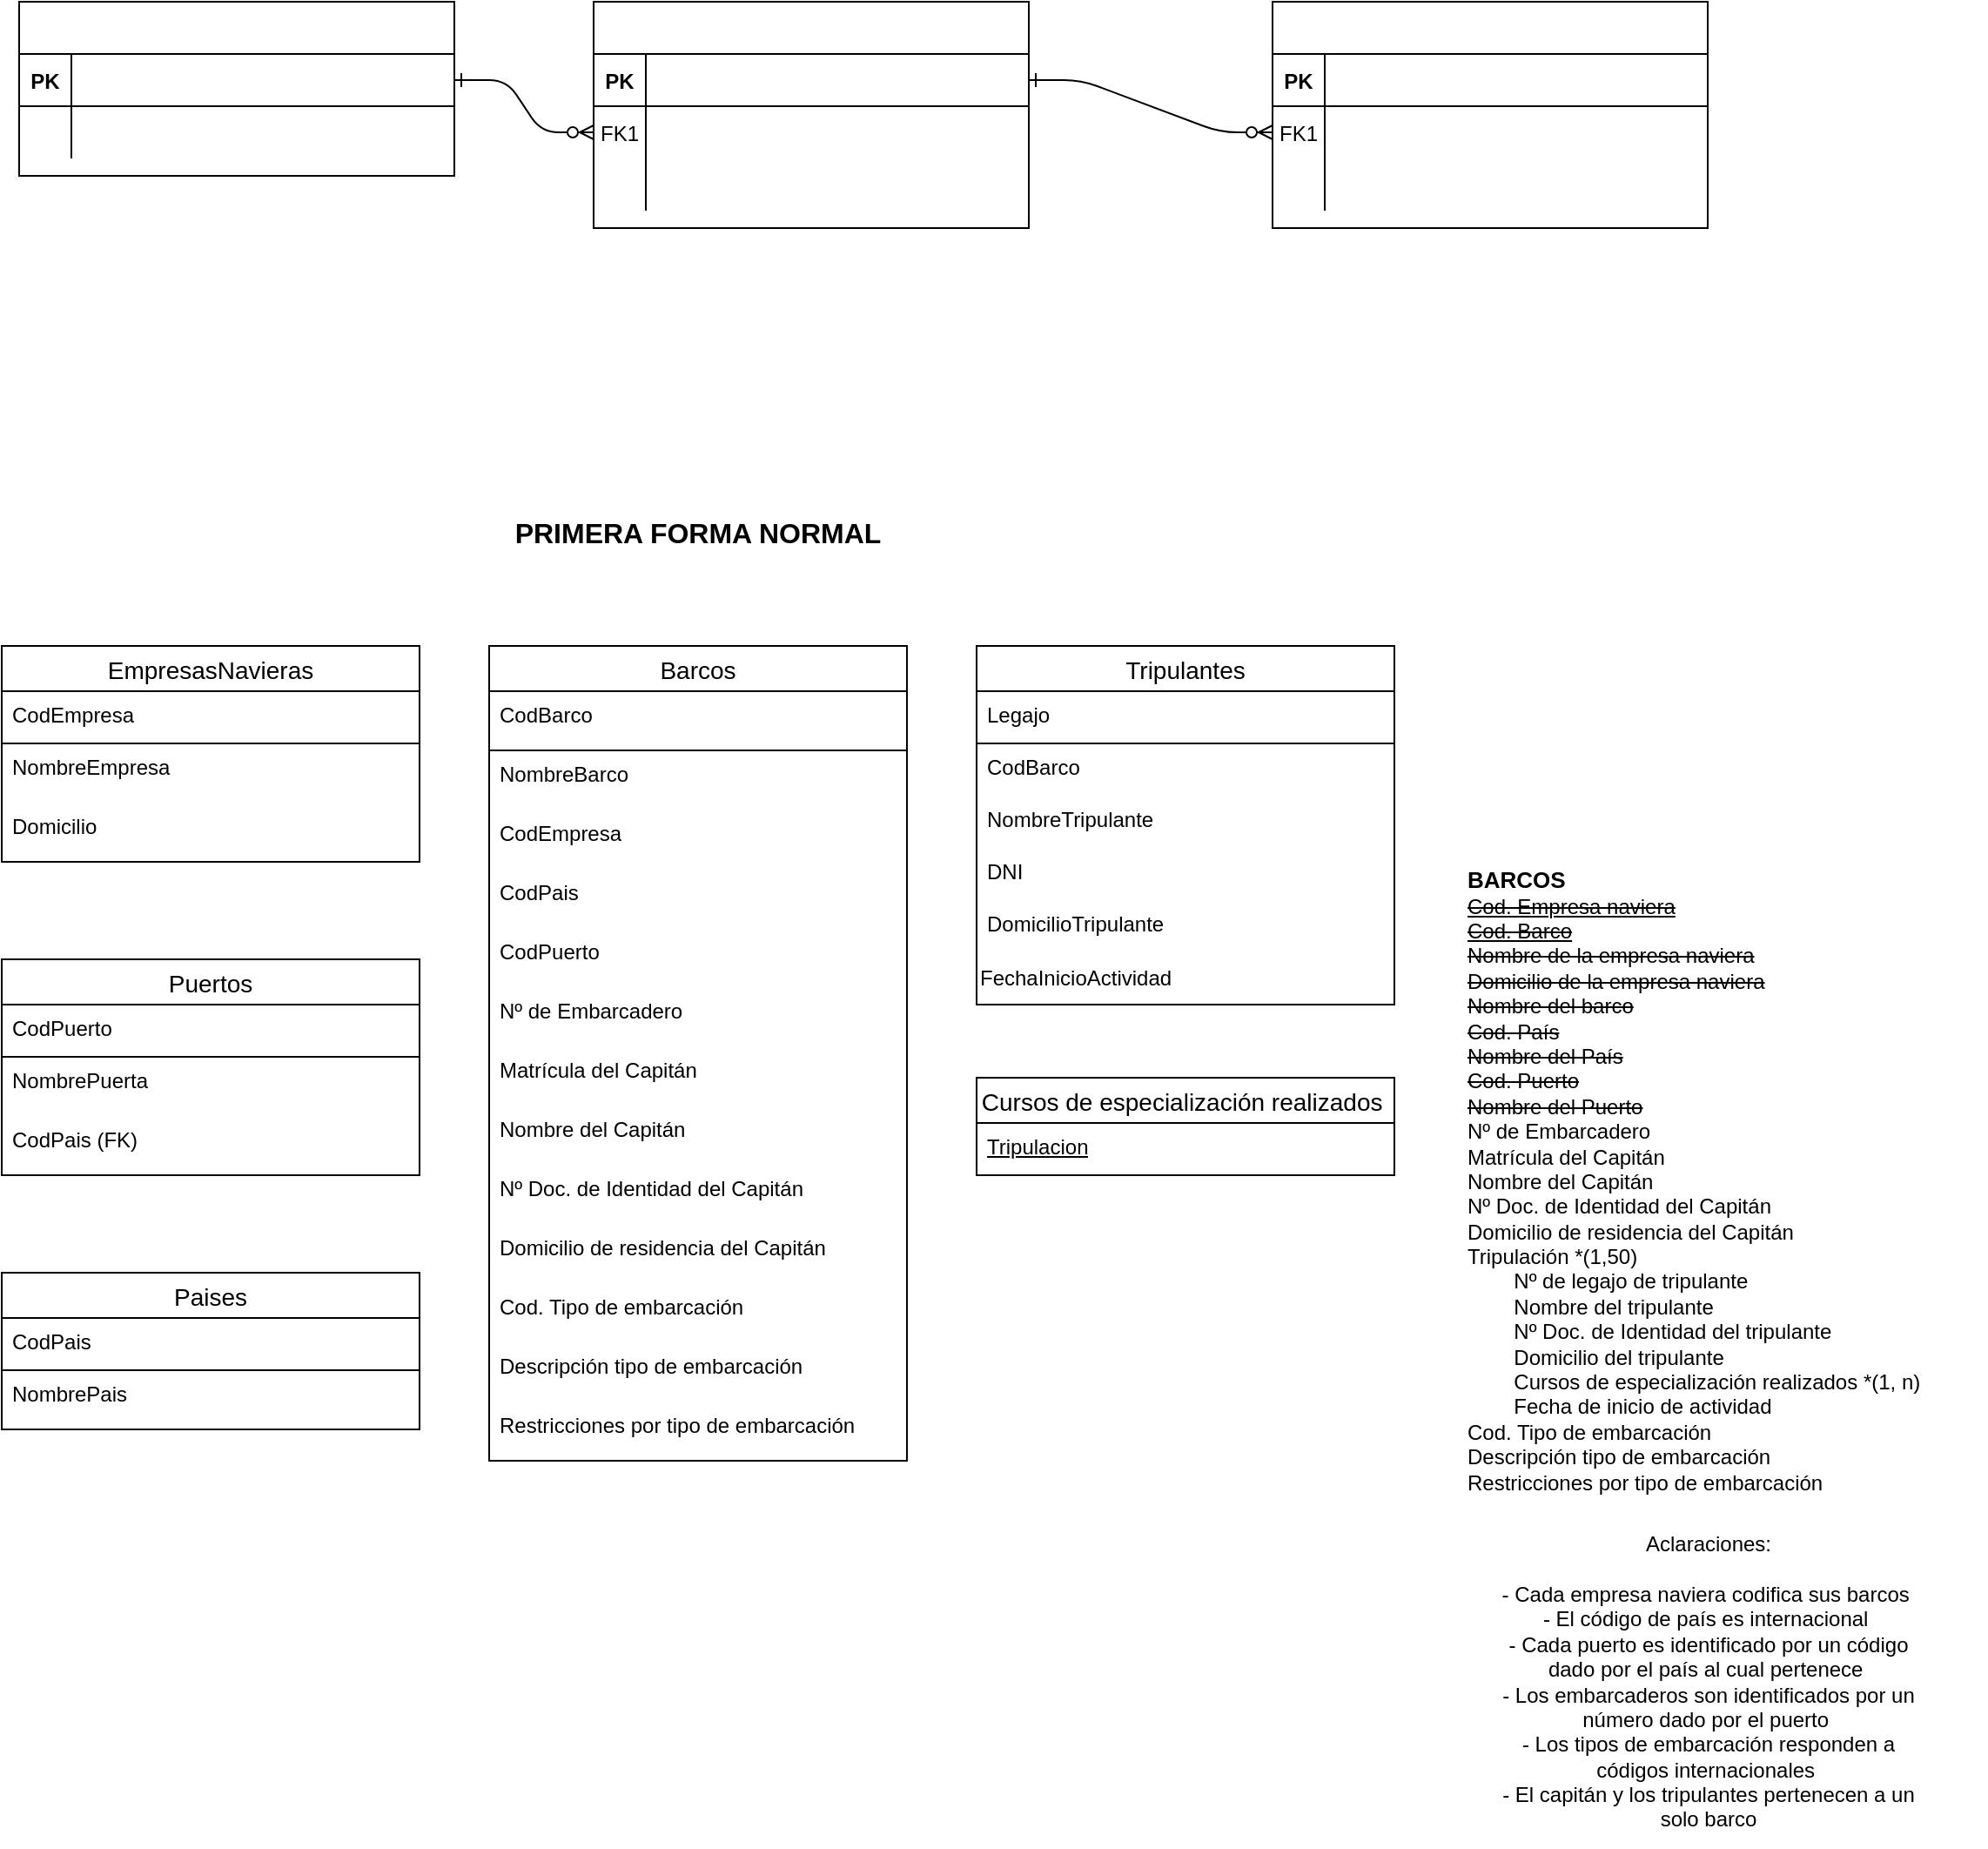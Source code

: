 <mxfile version="24.6.2" type="github">
  <diagram id="R2lEEEUBdFMjLlhIrx00" name="Page-1">
    <mxGraphModel dx="1858" dy="419" grid="1" gridSize="10" guides="1" tooltips="1" connect="1" arrows="1" fold="1" page="1" pageScale="1" pageWidth="850" pageHeight="1100" math="0" shadow="0" extFonts="Permanent Marker^https://fonts.googleapis.com/css?family=Permanent+Marker">
      <root>
        <mxCell id="0" />
        <mxCell id="1" parent="0" />
        <mxCell id="C-vyLk0tnHw3VtMMgP7b-1" value="" style="edgeStyle=entityRelationEdgeStyle;endArrow=ERzeroToMany;startArrow=ERone;endFill=1;startFill=0;" parent="1" source="C-vyLk0tnHw3VtMMgP7b-24" target="C-vyLk0tnHw3VtMMgP7b-6" edge="1">
          <mxGeometry width="100" height="100" relative="1" as="geometry">
            <mxPoint x="-90" y="670" as="sourcePoint" />
            <mxPoint x="10" y="570" as="targetPoint" />
          </mxGeometry>
        </mxCell>
        <mxCell id="C-vyLk0tnHw3VtMMgP7b-12" value="" style="edgeStyle=entityRelationEdgeStyle;endArrow=ERzeroToMany;startArrow=ERone;endFill=1;startFill=0;" parent="1" source="C-vyLk0tnHw3VtMMgP7b-3" target="C-vyLk0tnHw3VtMMgP7b-17" edge="1">
          <mxGeometry width="100" height="100" relative="1" as="geometry">
            <mxPoint x="400" y="180" as="sourcePoint" />
            <mxPoint x="460" y="205" as="targetPoint" />
          </mxGeometry>
        </mxCell>
        <mxCell id="C-vyLk0tnHw3VtMMgP7b-2" value="" style="shape=table;startSize=30;container=1;collapsible=1;childLayout=tableLayout;fixedRows=1;rowLines=0;fontStyle=1;align=center;resizeLast=1;" parent="1" vertex="1">
          <mxGeometry x="20" y="70" width="250" height="130" as="geometry" />
        </mxCell>
        <mxCell id="C-vyLk0tnHw3VtMMgP7b-3" value="" style="shape=partialRectangle;collapsible=0;dropTarget=0;pointerEvents=0;fillColor=none;points=[[0,0.5],[1,0.5]];portConstraint=eastwest;top=0;left=0;right=0;bottom=1;" parent="C-vyLk0tnHw3VtMMgP7b-2" vertex="1">
          <mxGeometry y="30" width="250" height="30" as="geometry" />
        </mxCell>
        <mxCell id="C-vyLk0tnHw3VtMMgP7b-4" value="PK" style="shape=partialRectangle;overflow=hidden;connectable=0;fillColor=none;top=0;left=0;bottom=0;right=0;fontStyle=1;" parent="C-vyLk0tnHw3VtMMgP7b-3" vertex="1">
          <mxGeometry width="30" height="30" as="geometry">
            <mxRectangle width="30" height="30" as="alternateBounds" />
          </mxGeometry>
        </mxCell>
        <mxCell id="C-vyLk0tnHw3VtMMgP7b-5" value="" style="shape=partialRectangle;overflow=hidden;connectable=0;fillColor=none;top=0;left=0;bottom=0;right=0;align=left;spacingLeft=6;fontStyle=5;" parent="C-vyLk0tnHw3VtMMgP7b-3" vertex="1">
          <mxGeometry x="30" width="220" height="30" as="geometry">
            <mxRectangle width="220" height="30" as="alternateBounds" />
          </mxGeometry>
        </mxCell>
        <mxCell id="C-vyLk0tnHw3VtMMgP7b-6" value="" style="shape=partialRectangle;collapsible=0;dropTarget=0;pointerEvents=0;fillColor=none;points=[[0,0.5],[1,0.5]];portConstraint=eastwest;top=0;left=0;right=0;bottom=0;" parent="C-vyLk0tnHw3VtMMgP7b-2" vertex="1">
          <mxGeometry y="60" width="250" height="30" as="geometry" />
        </mxCell>
        <mxCell id="C-vyLk0tnHw3VtMMgP7b-7" value="FK1" style="shape=partialRectangle;overflow=hidden;connectable=0;fillColor=none;top=0;left=0;bottom=0;right=0;" parent="C-vyLk0tnHw3VtMMgP7b-6" vertex="1">
          <mxGeometry width="30" height="30" as="geometry">
            <mxRectangle width="30" height="30" as="alternateBounds" />
          </mxGeometry>
        </mxCell>
        <mxCell id="C-vyLk0tnHw3VtMMgP7b-8" value="" style="shape=partialRectangle;overflow=hidden;connectable=0;fillColor=none;top=0;left=0;bottom=0;right=0;align=left;spacingLeft=6;" parent="C-vyLk0tnHw3VtMMgP7b-6" vertex="1">
          <mxGeometry x="30" width="220" height="30" as="geometry">
            <mxRectangle width="220" height="30" as="alternateBounds" />
          </mxGeometry>
        </mxCell>
        <mxCell id="C-vyLk0tnHw3VtMMgP7b-9" value="" style="shape=partialRectangle;collapsible=0;dropTarget=0;pointerEvents=0;fillColor=none;points=[[0,0.5],[1,0.5]];portConstraint=eastwest;top=0;left=0;right=0;bottom=0;" parent="C-vyLk0tnHw3VtMMgP7b-2" vertex="1">
          <mxGeometry y="90" width="250" height="30" as="geometry" />
        </mxCell>
        <mxCell id="C-vyLk0tnHw3VtMMgP7b-10" value="" style="shape=partialRectangle;overflow=hidden;connectable=0;fillColor=none;top=0;left=0;bottom=0;right=0;" parent="C-vyLk0tnHw3VtMMgP7b-9" vertex="1">
          <mxGeometry width="30" height="30" as="geometry">
            <mxRectangle width="30" height="30" as="alternateBounds" />
          </mxGeometry>
        </mxCell>
        <mxCell id="C-vyLk0tnHw3VtMMgP7b-11" value="" style="shape=partialRectangle;overflow=hidden;connectable=0;fillColor=none;top=0;left=0;bottom=0;right=0;align=left;spacingLeft=6;" parent="C-vyLk0tnHw3VtMMgP7b-9" vertex="1">
          <mxGeometry x="30" width="220" height="30" as="geometry">
            <mxRectangle width="220" height="30" as="alternateBounds" />
          </mxGeometry>
        </mxCell>
        <mxCell id="C-vyLk0tnHw3VtMMgP7b-13" value="" style="shape=table;startSize=30;container=1;collapsible=1;childLayout=tableLayout;fixedRows=1;rowLines=0;fontStyle=1;align=center;resizeLast=1;" parent="1" vertex="1">
          <mxGeometry x="410" y="70" width="250" height="130" as="geometry" />
        </mxCell>
        <mxCell id="C-vyLk0tnHw3VtMMgP7b-14" value="" style="shape=partialRectangle;collapsible=0;dropTarget=0;pointerEvents=0;fillColor=none;points=[[0,0.5],[1,0.5]];portConstraint=eastwest;top=0;left=0;right=0;bottom=1;" parent="C-vyLk0tnHw3VtMMgP7b-13" vertex="1">
          <mxGeometry y="30" width="250" height="30" as="geometry" />
        </mxCell>
        <mxCell id="C-vyLk0tnHw3VtMMgP7b-15" value="PK" style="shape=partialRectangle;overflow=hidden;connectable=0;fillColor=none;top=0;left=0;bottom=0;right=0;fontStyle=1;" parent="C-vyLk0tnHw3VtMMgP7b-14" vertex="1">
          <mxGeometry width="30" height="30" as="geometry">
            <mxRectangle width="30" height="30" as="alternateBounds" />
          </mxGeometry>
        </mxCell>
        <mxCell id="C-vyLk0tnHw3VtMMgP7b-16" value="" style="shape=partialRectangle;overflow=hidden;connectable=0;fillColor=none;top=0;left=0;bottom=0;right=0;align=left;spacingLeft=6;fontStyle=5;" parent="C-vyLk0tnHw3VtMMgP7b-14" vertex="1">
          <mxGeometry x="30" width="220" height="30" as="geometry">
            <mxRectangle width="220" height="30" as="alternateBounds" />
          </mxGeometry>
        </mxCell>
        <mxCell id="C-vyLk0tnHw3VtMMgP7b-17" value="" style="shape=partialRectangle;collapsible=0;dropTarget=0;pointerEvents=0;fillColor=none;points=[[0,0.5],[1,0.5]];portConstraint=eastwest;top=0;left=0;right=0;bottom=0;" parent="C-vyLk0tnHw3VtMMgP7b-13" vertex="1">
          <mxGeometry y="60" width="250" height="30" as="geometry" />
        </mxCell>
        <mxCell id="C-vyLk0tnHw3VtMMgP7b-18" value="FK1" style="shape=partialRectangle;overflow=hidden;connectable=0;fillColor=none;top=0;left=0;bottom=0;right=0;" parent="C-vyLk0tnHw3VtMMgP7b-17" vertex="1">
          <mxGeometry width="30" height="30" as="geometry">
            <mxRectangle width="30" height="30" as="alternateBounds" />
          </mxGeometry>
        </mxCell>
        <mxCell id="C-vyLk0tnHw3VtMMgP7b-19" value="" style="shape=partialRectangle;overflow=hidden;connectable=0;fillColor=none;top=0;left=0;bottom=0;right=0;align=left;spacingLeft=6;" parent="C-vyLk0tnHw3VtMMgP7b-17" vertex="1">
          <mxGeometry x="30" width="220" height="30" as="geometry">
            <mxRectangle width="220" height="30" as="alternateBounds" />
          </mxGeometry>
        </mxCell>
        <mxCell id="C-vyLk0tnHw3VtMMgP7b-20" value="" style="shape=partialRectangle;collapsible=0;dropTarget=0;pointerEvents=0;fillColor=none;points=[[0,0.5],[1,0.5]];portConstraint=eastwest;top=0;left=0;right=0;bottom=0;" parent="C-vyLk0tnHw3VtMMgP7b-13" vertex="1">
          <mxGeometry y="90" width="250" height="30" as="geometry" />
        </mxCell>
        <mxCell id="C-vyLk0tnHw3VtMMgP7b-21" value="" style="shape=partialRectangle;overflow=hidden;connectable=0;fillColor=none;top=0;left=0;bottom=0;right=0;" parent="C-vyLk0tnHw3VtMMgP7b-20" vertex="1">
          <mxGeometry width="30" height="30" as="geometry">
            <mxRectangle width="30" height="30" as="alternateBounds" />
          </mxGeometry>
        </mxCell>
        <mxCell id="C-vyLk0tnHw3VtMMgP7b-22" value="" style="shape=partialRectangle;overflow=hidden;connectable=0;fillColor=none;top=0;left=0;bottom=0;right=0;align=left;spacingLeft=6;" parent="C-vyLk0tnHw3VtMMgP7b-20" vertex="1">
          <mxGeometry x="30" width="220" height="30" as="geometry">
            <mxRectangle width="220" height="30" as="alternateBounds" />
          </mxGeometry>
        </mxCell>
        <mxCell id="C-vyLk0tnHw3VtMMgP7b-23" value="" style="shape=table;startSize=30;container=1;collapsible=1;childLayout=tableLayout;fixedRows=1;rowLines=0;fontStyle=1;align=center;resizeLast=1;" parent="1" vertex="1">
          <mxGeometry x="-310" y="70" width="250" height="100" as="geometry" />
        </mxCell>
        <mxCell id="C-vyLk0tnHw3VtMMgP7b-24" value="" style="shape=partialRectangle;collapsible=0;dropTarget=0;pointerEvents=0;fillColor=none;points=[[0,0.5],[1,0.5]];portConstraint=eastwest;top=0;left=0;right=0;bottom=1;" parent="C-vyLk0tnHw3VtMMgP7b-23" vertex="1">
          <mxGeometry y="30" width="250" height="30" as="geometry" />
        </mxCell>
        <mxCell id="C-vyLk0tnHw3VtMMgP7b-25" value="PK" style="shape=partialRectangle;overflow=hidden;connectable=0;fillColor=none;top=0;left=0;bottom=0;right=0;fontStyle=1;" parent="C-vyLk0tnHw3VtMMgP7b-24" vertex="1">
          <mxGeometry width="30" height="30" as="geometry">
            <mxRectangle width="30" height="30" as="alternateBounds" />
          </mxGeometry>
        </mxCell>
        <mxCell id="C-vyLk0tnHw3VtMMgP7b-26" value="" style="shape=partialRectangle;overflow=hidden;connectable=0;fillColor=none;top=0;left=0;bottom=0;right=0;align=left;spacingLeft=6;fontStyle=5;" parent="C-vyLk0tnHw3VtMMgP7b-24" vertex="1">
          <mxGeometry x="30" width="220" height="30" as="geometry">
            <mxRectangle width="220" height="30" as="alternateBounds" />
          </mxGeometry>
        </mxCell>
        <mxCell id="C-vyLk0tnHw3VtMMgP7b-27" value="" style="shape=partialRectangle;collapsible=0;dropTarget=0;pointerEvents=0;fillColor=none;points=[[0,0.5],[1,0.5]];portConstraint=eastwest;top=0;left=0;right=0;bottom=0;" parent="C-vyLk0tnHw3VtMMgP7b-23" vertex="1">
          <mxGeometry y="60" width="250" height="30" as="geometry" />
        </mxCell>
        <mxCell id="C-vyLk0tnHw3VtMMgP7b-28" value="" style="shape=partialRectangle;overflow=hidden;connectable=0;fillColor=none;top=0;left=0;bottom=0;right=0;" parent="C-vyLk0tnHw3VtMMgP7b-27" vertex="1">
          <mxGeometry width="30" height="30" as="geometry">
            <mxRectangle width="30" height="30" as="alternateBounds" />
          </mxGeometry>
        </mxCell>
        <mxCell id="C-vyLk0tnHw3VtMMgP7b-29" value="" style="shape=partialRectangle;overflow=hidden;connectable=0;fillColor=none;top=0;left=0;bottom=0;right=0;align=left;spacingLeft=6;" parent="C-vyLk0tnHw3VtMMgP7b-27" vertex="1">
          <mxGeometry x="30" width="220" height="30" as="geometry">
            <mxRectangle width="220" height="30" as="alternateBounds" />
          </mxGeometry>
        </mxCell>
        <mxCell id="k5wNw5O_4C9lhhaMLqTw-1" value="&lt;b&gt;&lt;font style=&quot;font-size: 13px;&quot;&gt;BARCOS&lt;/font&gt;&lt;/b&gt;&lt;br&gt;&lt;u&gt;&lt;strike&gt;Cod. Empresa naviera&lt;br&gt;Cod. Barco&lt;br&gt;&lt;/strike&gt;&lt;/u&gt;&lt;strike&gt;Nombre de la empresa naviera&lt;br&gt;Domicilio de la empresa naviera&lt;br&gt;Nombre del barco&lt;br&gt;Cod. País&lt;br&gt;Nombre del País&lt;br&gt;Cod. Puerto&lt;br&gt;Nombre del Puerto&lt;br&gt;&lt;/strike&gt;Nº de Embarcadero&lt;br&gt;Matrícula del Capitán&lt;br&gt;Nombre del Capitán&lt;br&gt;Nº Doc. de Identidad del Capitán&lt;br&gt;Domicilio de residencia del Capitán&lt;br&gt;Tripulación *(1,50)&lt;br&gt;&lt;span style=&quot;white-space: pre;&quot;&gt;&#x9;&lt;/span&gt;Nº de legajo de tripulante&lt;br&gt;&lt;span style=&quot;white-space: pre;&quot;&gt;&#x9;&lt;/span&gt;Nombre del tripulante&lt;br&gt;&lt;span style=&quot;white-space: pre;&quot;&gt;&#x9;&lt;/span&gt;Nº Doc. de Identidad del tripulante&lt;br&gt;&lt;span style=&quot;white-space: pre;&quot;&gt;&#x9;&lt;/span&gt;Domicilio del tripulante&lt;br&gt;&lt;span style=&quot;white-space: pre;&quot;&gt;&#x9;&lt;/span&gt;Cursos de especialización realizados *(1, n)&lt;br&gt;&lt;span style=&quot;white-space: pre;&quot;&gt;&#x9;&lt;/span&gt;Fecha de inicio de actividad&lt;br&gt;Cod. Tipo de embarcación&lt;br&gt;Descripción tipo de embarcación&lt;br&gt;Restricciones por tipo de embarcación" style="text;whiteSpace=wrap;html=1;" parent="1" vertex="1">
          <mxGeometry x="520" y="560" width="300" height="380" as="geometry" />
        </mxCell>
        <mxCell id="k5wNw5O_4C9lhhaMLqTw-2" value="Aclaraciones:&lt;div&gt;&lt;br&gt;&lt;/div&gt;&lt;div&gt;- Cada empresa naviera codifica sus barcos&amp;nbsp;&lt;/div&gt;&lt;div&gt;- El código de país es internacional&amp;nbsp;&lt;/div&gt;&lt;div&gt;- Cada puerto es identificado por un código&lt;br/&gt;dado por el país al cual pertenece&amp;nbsp;&lt;/div&gt;&lt;div&gt;- Los embarcaderos son identificados por un&lt;br/&gt;número dado por el puerto&amp;nbsp;&lt;/div&gt;&lt;div&gt;- Los tipos de embarcación responden a&lt;br/&gt;códigos internacionales&amp;nbsp;&lt;/div&gt;&lt;div&gt;- El capitán y los tripulantes pertenecen a un&lt;br/&gt;solo barco&lt;br&gt;&lt;/div&gt;" style="text;html=1;align=center;verticalAlign=middle;resizable=0;points=[];autosize=1;strokeColor=none;fillColor=none;" parent="1" vertex="1">
          <mxGeometry x="530" y="940" width="260" height="190" as="geometry" />
        </mxCell>
        <mxCell id="5SOHKnQhumeRB5jlaein-1" value="Barcos" style="swimlane;fontStyle=0;childLayout=stackLayout;horizontal=1;startSize=26;horizontalStack=0;resizeParent=1;resizeParentMax=0;resizeLast=0;collapsible=1;marginBottom=0;align=center;fontSize=14;swimlaneLine=1;" parent="1" vertex="1">
          <mxGeometry x="-40" y="440" width="240" height="468" as="geometry" />
        </mxCell>
        <mxCell id="5SOHKnQhumeRB5jlaein-3" value="CodBarco" style="text;strokeColor=default;fillColor=none;spacingLeft=4;spacingRight=4;overflow=hidden;rotatable=0;points=[[0,0.5],[1,0.5]];portConstraint=eastwest;fontSize=12;whiteSpace=wrap;html=1;" parent="5SOHKnQhumeRB5jlaein-1" vertex="1">
          <mxGeometry y="26" width="240" height="34" as="geometry" />
        </mxCell>
        <mxCell id="GCW-zSLHgq53uU3LiZR8-16" value="NombreBarco" style="text;strokeColor=none;fillColor=none;spacingLeft=4;spacingRight=4;overflow=hidden;rotatable=0;points=[[0,0.5],[1,0.5]];portConstraint=eastwest;fontSize=12;whiteSpace=wrap;html=1;" parent="5SOHKnQhumeRB5jlaein-1" vertex="1">
          <mxGeometry y="60" width="240" height="34" as="geometry" />
        </mxCell>
        <mxCell id="DsrbRzc5nkTLLH1VOh_0-27" value="CodEmpresa" style="text;strokeColor=none;fillColor=none;spacingLeft=4;spacingRight=4;overflow=hidden;rotatable=0;points=[[0,0.5],[1,0.5]];portConstraint=eastwest;fontSize=12;whiteSpace=wrap;html=1;" vertex="1" parent="5SOHKnQhumeRB5jlaein-1">
          <mxGeometry y="94" width="240" height="34" as="geometry" />
        </mxCell>
        <mxCell id="GCW-zSLHgq53uU3LiZR8-17" value="CodPais&lt;u&gt;&lt;br&gt;&lt;/u&gt;" style="text;strokeColor=none;fillColor=none;spacingLeft=4;spacingRight=4;overflow=hidden;rotatable=0;points=[[0,0.5],[1,0.5]];portConstraint=eastwest;fontSize=12;whiteSpace=wrap;html=1;" parent="5SOHKnQhumeRB5jlaein-1" vertex="1">
          <mxGeometry y="128" width="240" height="34" as="geometry" />
        </mxCell>
        <mxCell id="GCW-zSLHgq53uU3LiZR8-5" value="CodPuerto" style="text;strokeColor=none;fillColor=none;spacingLeft=4;spacingRight=4;overflow=hidden;rotatable=0;points=[[0,0.5],[1,0.5]];portConstraint=eastwest;fontSize=12;whiteSpace=wrap;html=1;" parent="5SOHKnQhumeRB5jlaein-1" vertex="1">
          <mxGeometry y="162" width="240" height="34" as="geometry" />
        </mxCell>
        <mxCell id="GCW-zSLHgq53uU3LiZR8-7" value="Nº de Embarcadero" style="text;strokeColor=none;fillColor=none;spacingLeft=4;spacingRight=4;overflow=hidden;rotatable=0;points=[[0,0.5],[1,0.5]];portConstraint=eastwest;fontSize=12;whiteSpace=wrap;html=1;" parent="5SOHKnQhumeRB5jlaein-1" vertex="1">
          <mxGeometry y="196" width="240" height="34" as="geometry" />
        </mxCell>
        <mxCell id="GCW-zSLHgq53uU3LiZR8-8" value="&lt;div&gt;&lt;span style=&quot;font-size: 12px;&quot;&gt;Matrícula del Capitán&lt;/span&gt;&lt;/div&gt;&lt;div&gt;&lt;br&gt;&lt;/div&gt;" style="text;strokeColor=none;fillColor=none;spacingLeft=4;spacingRight=4;overflow=hidden;rotatable=0;points=[[0,0.5],[1,0.5]];portConstraint=eastwest;fontSize=12;whiteSpace=wrap;html=1;" parent="5SOHKnQhumeRB5jlaein-1" vertex="1">
          <mxGeometry y="230" width="240" height="34" as="geometry" />
        </mxCell>
        <mxCell id="GCW-zSLHgq53uU3LiZR8-9" value="Nombre del Capitán" style="text;strokeColor=none;fillColor=none;spacingLeft=4;spacingRight=4;overflow=hidden;rotatable=0;points=[[0,0.5],[1,0.5]];portConstraint=eastwest;fontSize=12;whiteSpace=wrap;html=1;" parent="5SOHKnQhumeRB5jlaein-1" vertex="1">
          <mxGeometry y="264" width="240" height="34" as="geometry" />
        </mxCell>
        <mxCell id="GCW-zSLHgq53uU3LiZR8-10" value="Nº Doc. de Identidad del Capitán" style="text;strokeColor=none;fillColor=none;spacingLeft=4;spacingRight=4;overflow=hidden;rotatable=0;points=[[0,0.5],[1,0.5]];portConstraint=eastwest;fontSize=12;whiteSpace=wrap;html=1;" parent="5SOHKnQhumeRB5jlaein-1" vertex="1">
          <mxGeometry y="298" width="240" height="34" as="geometry" />
        </mxCell>
        <mxCell id="GCW-zSLHgq53uU3LiZR8-11" value="Domicilio de residencia del Capitán" style="text;strokeColor=none;fillColor=none;spacingLeft=4;spacingRight=4;overflow=hidden;rotatable=0;points=[[0,0.5],[1,0.5]];portConstraint=eastwest;fontSize=12;whiteSpace=wrap;html=1;" parent="5SOHKnQhumeRB5jlaein-1" vertex="1">
          <mxGeometry y="332" width="240" height="34" as="geometry" />
        </mxCell>
        <mxCell id="GCW-zSLHgq53uU3LiZR8-12" value="Cod. Tipo de embarcación" style="text;strokeColor=none;fillColor=none;spacingLeft=4;spacingRight=4;overflow=hidden;rotatable=0;points=[[0,0.5],[1,0.5]];portConstraint=eastwest;fontSize=12;whiteSpace=wrap;html=1;" parent="5SOHKnQhumeRB5jlaein-1" vertex="1">
          <mxGeometry y="366" width="240" height="34" as="geometry" />
        </mxCell>
        <mxCell id="GCW-zSLHgq53uU3LiZR8-13" value="Descripción tipo de embarcación" style="text;strokeColor=none;fillColor=none;spacingLeft=4;spacingRight=4;overflow=hidden;rotatable=0;points=[[0,0.5],[1,0.5]];portConstraint=eastwest;fontSize=12;whiteSpace=wrap;html=1;" parent="5SOHKnQhumeRB5jlaein-1" vertex="1">
          <mxGeometry y="400" width="240" height="34" as="geometry" />
        </mxCell>
        <mxCell id="GCW-zSLHgq53uU3LiZR8-15" value="Restricciones por tipo de embarcación" style="text;strokeColor=none;fillColor=none;spacingLeft=4;spacingRight=4;overflow=hidden;rotatable=0;points=[[0,0.5],[1,0.5]];portConstraint=eastwest;fontSize=12;whiteSpace=wrap;html=1;" parent="5SOHKnQhumeRB5jlaein-1" vertex="1">
          <mxGeometry y="434" width="240" height="34" as="geometry" />
        </mxCell>
        <mxCell id="5SOHKnQhumeRB5jlaein-5" value="PRIMERA FORMA NORMAL" style="text;html=1;align=center;verticalAlign=middle;whiteSpace=wrap;rounded=0;fontStyle=1;fontSize=16;" parent="1" vertex="1">
          <mxGeometry x="-40" y="360" width="240" height="30" as="geometry" />
        </mxCell>
        <mxCell id="5SOHKnQhumeRB5jlaein-21" value="Tripulantes" style="swimlane;fontStyle=0;childLayout=stackLayout;horizontal=1;startSize=26;horizontalStack=0;resizeParent=1;resizeParentMax=0;resizeLast=0;collapsible=1;marginBottom=0;align=center;fontSize=14;" parent="1" vertex="1">
          <mxGeometry x="240" y="440" width="240" height="206" as="geometry" />
        </mxCell>
        <mxCell id="5SOHKnQhumeRB5jlaein-31" value="Legajo" style="text;strokeColor=default;fillColor=none;spacingLeft=4;spacingRight=4;overflow=hidden;rotatable=0;points=[[0,0.5],[1,0.5]];portConstraint=eastwest;fontSize=12;whiteSpace=wrap;html=1;align=left;" parent="5SOHKnQhumeRB5jlaein-21" vertex="1">
          <mxGeometry y="26" width="240" height="30" as="geometry" />
        </mxCell>
        <mxCell id="5SOHKnQhumeRB5jlaein-30" value="CodBarco" style="text;strokeColor=none;fillColor=none;spacingLeft=4;spacingRight=4;overflow=hidden;rotatable=0;points=[[0,0.5],[1,0.5]];portConstraint=eastwest;fontSize=12;whiteSpace=wrap;html=1;" parent="5SOHKnQhumeRB5jlaein-21" vertex="1">
          <mxGeometry y="56" width="240" height="30" as="geometry" />
        </mxCell>
        <mxCell id="5SOHKnQhumeRB5jlaein-33" value="NombreTripulante" style="text;strokeColor=none;fillColor=none;spacingLeft=4;spacingRight=4;overflow=hidden;rotatable=0;points=[[0,0.5],[1,0.5]];portConstraint=eastwest;fontSize=12;whiteSpace=wrap;html=1;" parent="5SOHKnQhumeRB5jlaein-21" vertex="1">
          <mxGeometry y="86" width="240" height="30" as="geometry" />
        </mxCell>
        <mxCell id="5SOHKnQhumeRB5jlaein-34" value="DNI" style="text;strokeColor=none;fillColor=none;spacingLeft=4;spacingRight=4;overflow=hidden;rotatable=0;points=[[0,0.5],[1,0.5]];portConstraint=eastwest;fontSize=12;whiteSpace=wrap;html=1;" parent="5SOHKnQhumeRB5jlaein-21" vertex="1">
          <mxGeometry y="116" width="240" height="30" as="geometry" />
        </mxCell>
        <mxCell id="5SOHKnQhumeRB5jlaein-35" value="DomicilioTripulante" style="text;strokeColor=none;fillColor=none;spacingLeft=4;spacingRight=4;overflow=hidden;rotatable=0;points=[[0,0.5],[1,0.5]];portConstraint=eastwest;fontSize=12;whiteSpace=wrap;html=1;" parent="5SOHKnQhumeRB5jlaein-21" vertex="1">
          <mxGeometry y="146" width="240" height="30" as="geometry" />
        </mxCell>
        <mxCell id="BvIc-bScptWKh5NRo_bS-1" value="FechaInicioActividad" style="text;html=1;align=left;verticalAlign=middle;whiteSpace=wrap;rounded=0;" parent="5SOHKnQhumeRB5jlaein-21" vertex="1">
          <mxGeometry y="176" width="240" height="30" as="geometry" />
        </mxCell>
        <mxCell id="GCW-zSLHgq53uU3LiZR8-19" value="&#x9;Cursos de especialización realizados " style="swimlane;fontStyle=0;childLayout=stackLayout;horizontal=1;startSize=26;horizontalStack=0;resizeParent=1;resizeParentMax=0;resizeLast=0;collapsible=1;marginBottom=0;align=center;fontSize=14;" parent="1" vertex="1">
          <mxGeometry x="240" y="688" width="240" height="56" as="geometry" />
        </mxCell>
        <mxCell id="GCW-zSLHgq53uU3LiZR8-20" value="&lt;u&gt;Tripulacion&lt;/u&gt;" style="text;strokeColor=none;fillColor=none;spacingLeft=4;spacingRight=4;overflow=hidden;rotatable=0;points=[[0,0.5],[1,0.5]];portConstraint=eastwest;fontSize=12;whiteSpace=wrap;html=1;" parent="GCW-zSLHgq53uU3LiZR8-19" vertex="1">
          <mxGeometry y="26" width="240" height="30" as="geometry" />
        </mxCell>
        <mxCell id="DsrbRzc5nkTLLH1VOh_0-1" value="EmpresasNavieras" style="swimlane;fontStyle=0;childLayout=stackLayout;horizontal=1;startSize=26;horizontalStack=0;resizeParent=1;resizeParentMax=0;resizeLast=0;collapsible=1;marginBottom=0;align=center;fontSize=14;swimlaneLine=1;" vertex="1" parent="1">
          <mxGeometry x="-320" y="440" width="240" height="124" as="geometry" />
        </mxCell>
        <mxCell id="DsrbRzc5nkTLLH1VOh_0-2" value="CodEmpresa" style="text;strokeColor=default;fillColor=none;spacingLeft=4;spacingRight=4;overflow=hidden;rotatable=0;points=[[0,0.5],[1,0.5]];portConstraint=eastwest;fontSize=12;whiteSpace=wrap;html=1;" vertex="1" parent="DsrbRzc5nkTLLH1VOh_0-1">
          <mxGeometry y="26" width="240" height="30" as="geometry" />
        </mxCell>
        <mxCell id="DsrbRzc5nkTLLH1VOh_0-4" value="NombreEmpresa&lt;u&gt;&lt;br&gt;&lt;/u&gt;" style="text;strokeColor=none;fillColor=none;spacingLeft=4;spacingRight=4;overflow=hidden;rotatable=0;points=[[0,0.5],[1,0.5]];portConstraint=eastwest;fontSize=12;whiteSpace=wrap;html=1;" vertex="1" parent="DsrbRzc5nkTLLH1VOh_0-1">
          <mxGeometry y="56" width="240" height="34" as="geometry" />
        </mxCell>
        <mxCell id="DsrbRzc5nkTLLH1VOh_0-5" value="Domicilio&lt;u&gt;&lt;br&gt;&lt;/u&gt;" style="text;strokeColor=none;fillColor=none;spacingLeft=4;spacingRight=4;overflow=hidden;rotatable=0;points=[[0,0.5],[1,0.5]];portConstraint=eastwest;fontSize=12;whiteSpace=wrap;html=1;" vertex="1" parent="DsrbRzc5nkTLLH1VOh_0-1">
          <mxGeometry y="90" width="240" height="34" as="geometry" />
        </mxCell>
        <mxCell id="DsrbRzc5nkTLLH1VOh_0-19" value="Puertos" style="swimlane;fontStyle=0;childLayout=stackLayout;horizontal=1;startSize=26;horizontalStack=0;resizeParent=1;resizeParentMax=0;resizeLast=0;collapsible=1;marginBottom=0;align=center;fontSize=14;swimlaneLine=1;" vertex="1" parent="1">
          <mxGeometry x="-320" y="620" width="240" height="124" as="geometry" />
        </mxCell>
        <mxCell id="DsrbRzc5nkTLLH1VOh_0-20" value="CodPuerto" style="text;strokeColor=default;fillColor=none;spacingLeft=4;spacingRight=4;overflow=hidden;rotatable=0;points=[[0,0.5],[1,0.5]];portConstraint=eastwest;fontSize=12;whiteSpace=wrap;html=1;" vertex="1" parent="DsrbRzc5nkTLLH1VOh_0-19">
          <mxGeometry y="26" width="240" height="30" as="geometry" />
        </mxCell>
        <mxCell id="DsrbRzc5nkTLLH1VOh_0-21" value="NombrePuerta&lt;u&gt;&lt;br&gt;&lt;/u&gt;" style="text;strokeColor=none;fillColor=none;spacingLeft=4;spacingRight=4;overflow=hidden;rotatable=0;points=[[0,0.5],[1,0.5]];portConstraint=eastwest;fontSize=12;whiteSpace=wrap;html=1;" vertex="1" parent="DsrbRzc5nkTLLH1VOh_0-19">
          <mxGeometry y="56" width="240" height="34" as="geometry" />
        </mxCell>
        <mxCell id="DsrbRzc5nkTLLH1VOh_0-22" value="CodPais (FK)&lt;u&gt;&lt;br&gt;&lt;/u&gt;" style="text;strokeColor=none;fillColor=none;spacingLeft=4;spacingRight=4;overflow=hidden;rotatable=0;points=[[0,0.5],[1,0.5]];portConstraint=eastwest;fontSize=12;whiteSpace=wrap;html=1;" vertex="1" parent="DsrbRzc5nkTLLH1VOh_0-19">
          <mxGeometry y="90" width="240" height="34" as="geometry" />
        </mxCell>
        <mxCell id="DsrbRzc5nkTLLH1VOh_0-23" value="Paises" style="swimlane;fontStyle=0;childLayout=stackLayout;horizontal=1;startSize=26;horizontalStack=0;resizeParent=1;resizeParentMax=0;resizeLast=0;collapsible=1;marginBottom=0;align=center;fontSize=14;swimlaneLine=1;" vertex="1" parent="1">
          <mxGeometry x="-320" y="800" width="240" height="90" as="geometry" />
        </mxCell>
        <mxCell id="DsrbRzc5nkTLLH1VOh_0-24" value="CodPais" style="text;strokeColor=default;fillColor=none;spacingLeft=4;spacingRight=4;overflow=hidden;rotatable=0;points=[[0,0.5],[1,0.5]];portConstraint=eastwest;fontSize=12;whiteSpace=wrap;html=1;" vertex="1" parent="DsrbRzc5nkTLLH1VOh_0-23">
          <mxGeometry y="26" width="240" height="30" as="geometry" />
        </mxCell>
        <mxCell id="DsrbRzc5nkTLLH1VOh_0-25" value="NombrePais&lt;u&gt;&lt;br&gt;&lt;/u&gt;" style="text;strokeColor=none;fillColor=none;spacingLeft=4;spacingRight=4;overflow=hidden;rotatable=0;points=[[0,0.5],[1,0.5]];portConstraint=eastwest;fontSize=12;whiteSpace=wrap;html=1;" vertex="1" parent="DsrbRzc5nkTLLH1VOh_0-23">
          <mxGeometry y="56" width="240" height="34" as="geometry" />
        </mxCell>
      </root>
    </mxGraphModel>
  </diagram>
</mxfile>
